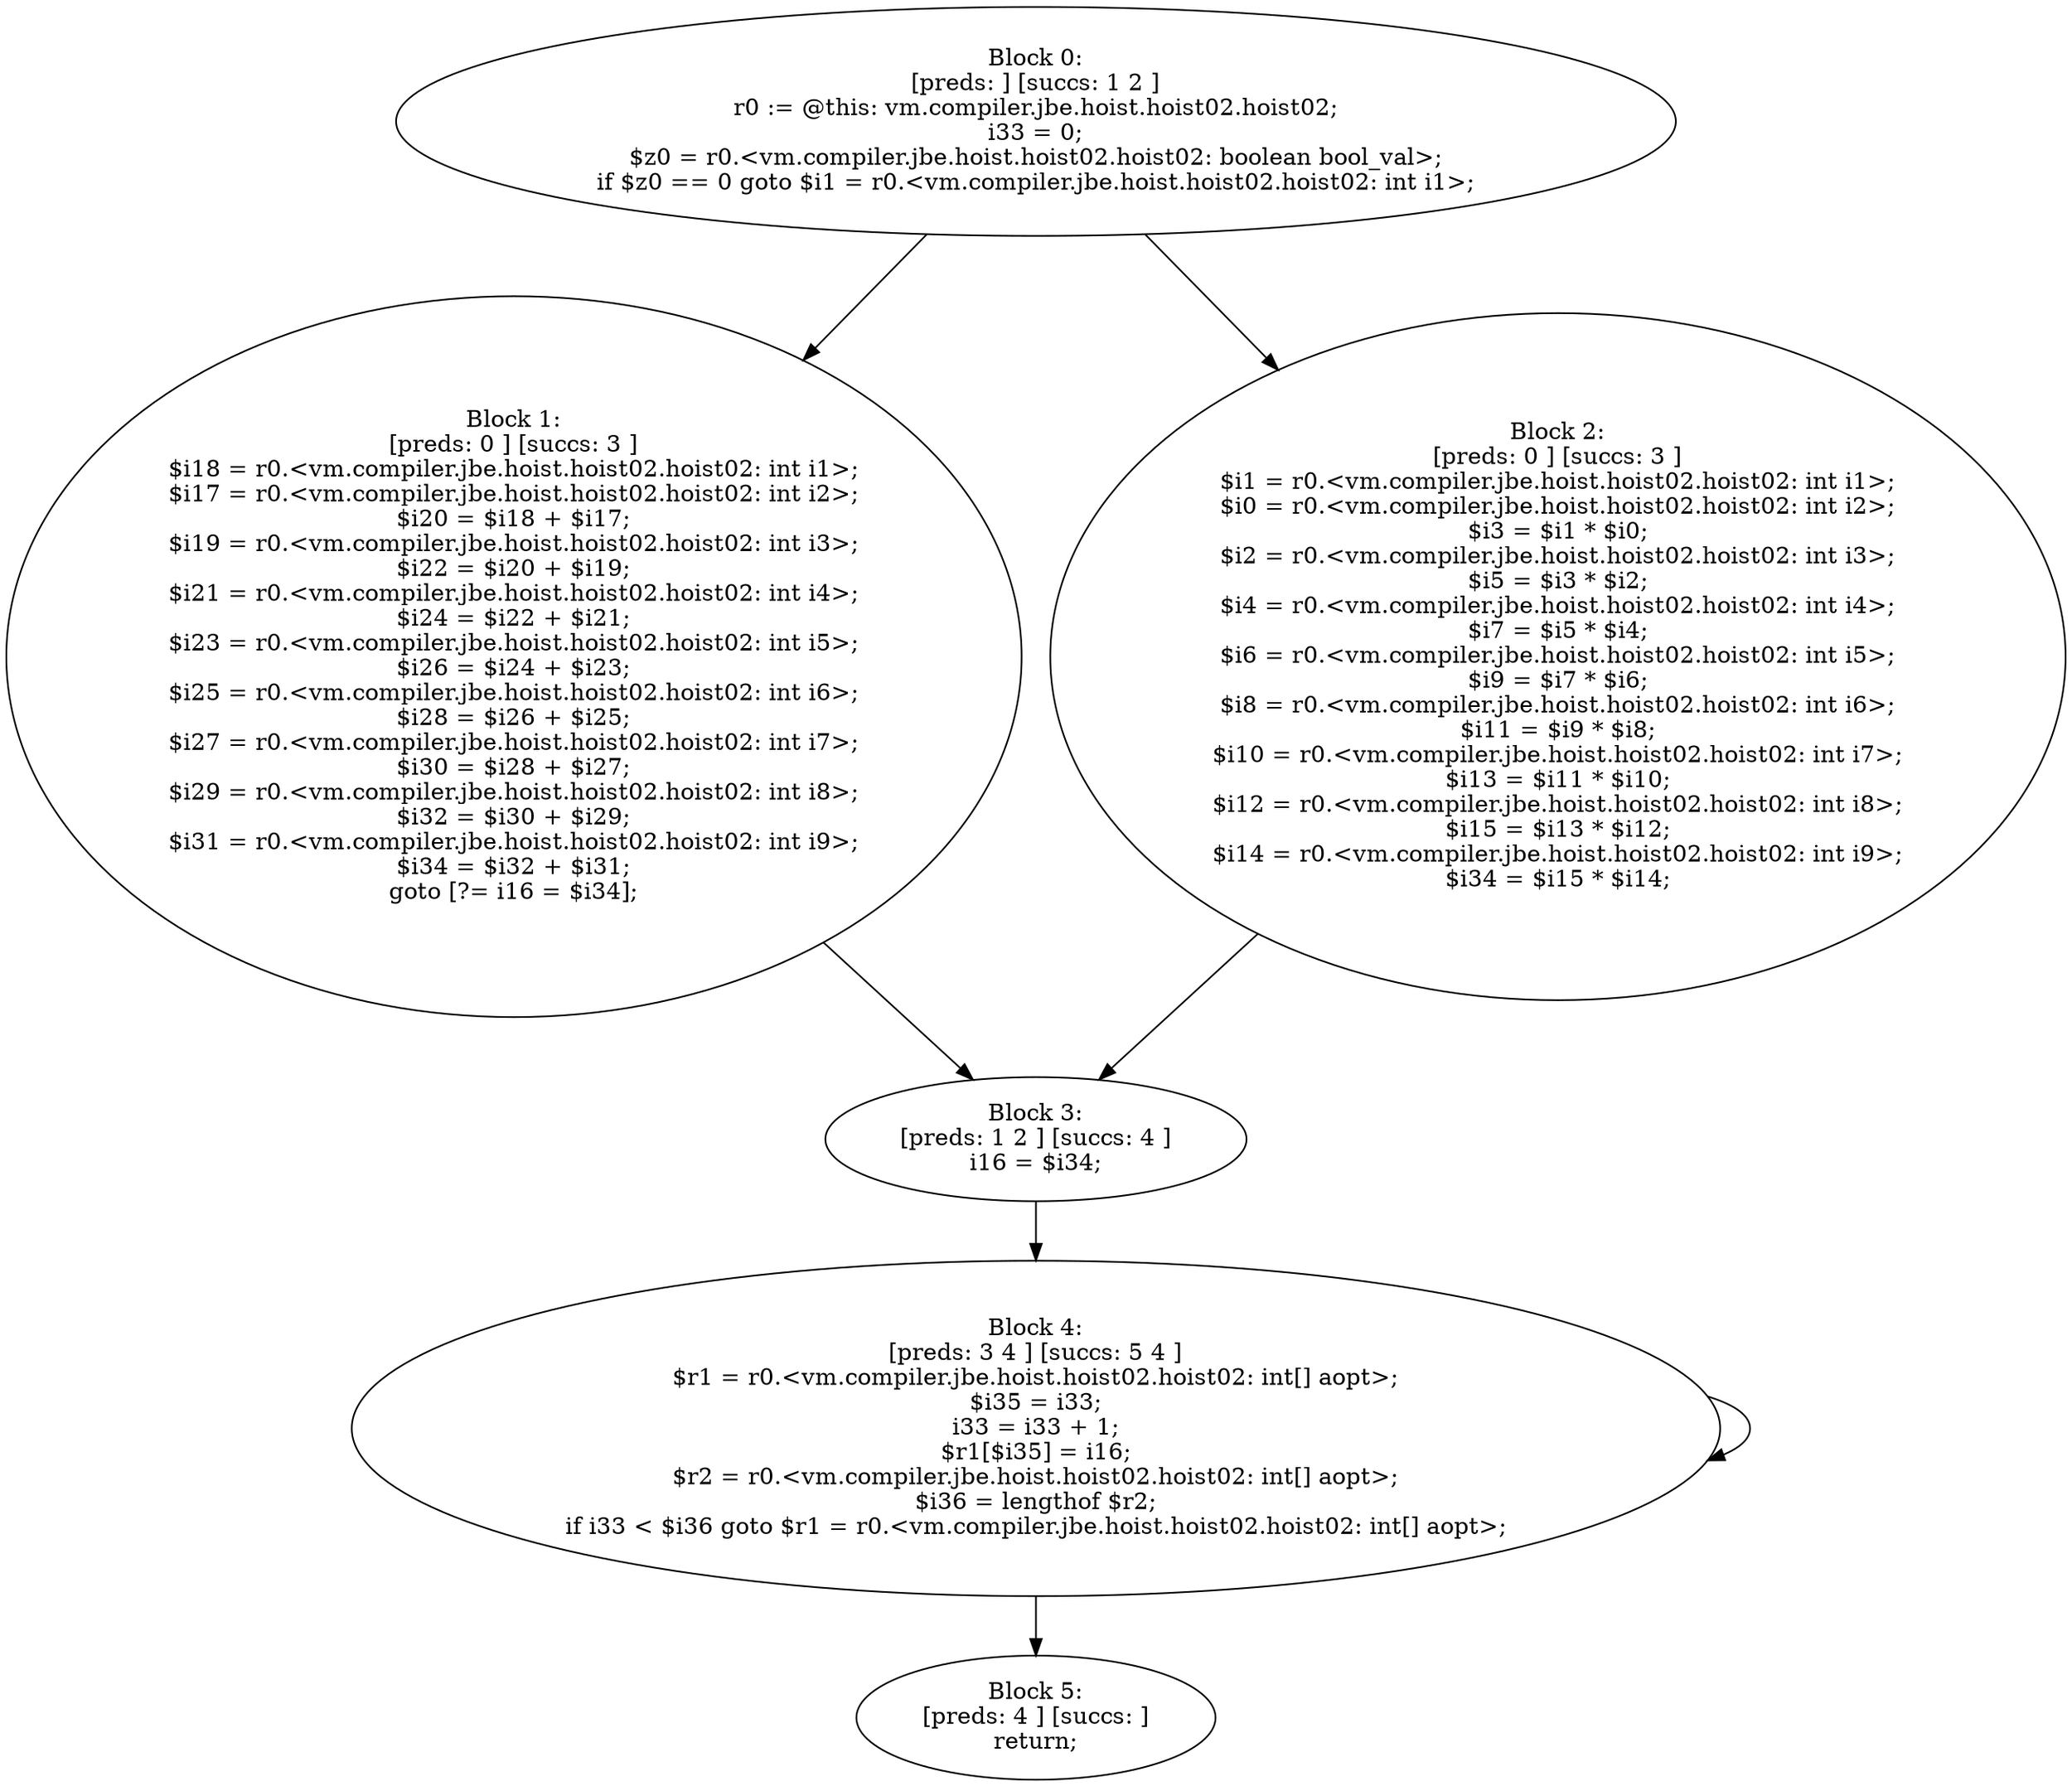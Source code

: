 digraph "unitGraph" {
    "Block 0:
[preds: ] [succs: 1 2 ]
r0 := @this: vm.compiler.jbe.hoist.hoist02.hoist02;
i33 = 0;
$z0 = r0.<vm.compiler.jbe.hoist.hoist02.hoist02: boolean bool_val>;
if $z0 == 0 goto $i1 = r0.<vm.compiler.jbe.hoist.hoist02.hoist02: int i1>;
"
    "Block 1:
[preds: 0 ] [succs: 3 ]
$i18 = r0.<vm.compiler.jbe.hoist.hoist02.hoist02: int i1>;
$i17 = r0.<vm.compiler.jbe.hoist.hoist02.hoist02: int i2>;
$i20 = $i18 + $i17;
$i19 = r0.<vm.compiler.jbe.hoist.hoist02.hoist02: int i3>;
$i22 = $i20 + $i19;
$i21 = r0.<vm.compiler.jbe.hoist.hoist02.hoist02: int i4>;
$i24 = $i22 + $i21;
$i23 = r0.<vm.compiler.jbe.hoist.hoist02.hoist02: int i5>;
$i26 = $i24 + $i23;
$i25 = r0.<vm.compiler.jbe.hoist.hoist02.hoist02: int i6>;
$i28 = $i26 + $i25;
$i27 = r0.<vm.compiler.jbe.hoist.hoist02.hoist02: int i7>;
$i30 = $i28 + $i27;
$i29 = r0.<vm.compiler.jbe.hoist.hoist02.hoist02: int i8>;
$i32 = $i30 + $i29;
$i31 = r0.<vm.compiler.jbe.hoist.hoist02.hoist02: int i9>;
$i34 = $i32 + $i31;
goto [?= i16 = $i34];
"
    "Block 2:
[preds: 0 ] [succs: 3 ]
$i1 = r0.<vm.compiler.jbe.hoist.hoist02.hoist02: int i1>;
$i0 = r0.<vm.compiler.jbe.hoist.hoist02.hoist02: int i2>;
$i3 = $i1 * $i0;
$i2 = r0.<vm.compiler.jbe.hoist.hoist02.hoist02: int i3>;
$i5 = $i3 * $i2;
$i4 = r0.<vm.compiler.jbe.hoist.hoist02.hoist02: int i4>;
$i7 = $i5 * $i4;
$i6 = r0.<vm.compiler.jbe.hoist.hoist02.hoist02: int i5>;
$i9 = $i7 * $i6;
$i8 = r0.<vm.compiler.jbe.hoist.hoist02.hoist02: int i6>;
$i11 = $i9 * $i8;
$i10 = r0.<vm.compiler.jbe.hoist.hoist02.hoist02: int i7>;
$i13 = $i11 * $i10;
$i12 = r0.<vm.compiler.jbe.hoist.hoist02.hoist02: int i8>;
$i15 = $i13 * $i12;
$i14 = r0.<vm.compiler.jbe.hoist.hoist02.hoist02: int i9>;
$i34 = $i15 * $i14;
"
    "Block 3:
[preds: 1 2 ] [succs: 4 ]
i16 = $i34;
"
    "Block 4:
[preds: 3 4 ] [succs: 5 4 ]
$r1 = r0.<vm.compiler.jbe.hoist.hoist02.hoist02: int[] aopt>;
$i35 = i33;
i33 = i33 + 1;
$r1[$i35] = i16;
$r2 = r0.<vm.compiler.jbe.hoist.hoist02.hoist02: int[] aopt>;
$i36 = lengthof $r2;
if i33 < $i36 goto $r1 = r0.<vm.compiler.jbe.hoist.hoist02.hoist02: int[] aopt>;
"
    "Block 5:
[preds: 4 ] [succs: ]
return;
"
    "Block 0:
[preds: ] [succs: 1 2 ]
r0 := @this: vm.compiler.jbe.hoist.hoist02.hoist02;
i33 = 0;
$z0 = r0.<vm.compiler.jbe.hoist.hoist02.hoist02: boolean bool_val>;
if $z0 == 0 goto $i1 = r0.<vm.compiler.jbe.hoist.hoist02.hoist02: int i1>;
"->"Block 1:
[preds: 0 ] [succs: 3 ]
$i18 = r0.<vm.compiler.jbe.hoist.hoist02.hoist02: int i1>;
$i17 = r0.<vm.compiler.jbe.hoist.hoist02.hoist02: int i2>;
$i20 = $i18 + $i17;
$i19 = r0.<vm.compiler.jbe.hoist.hoist02.hoist02: int i3>;
$i22 = $i20 + $i19;
$i21 = r0.<vm.compiler.jbe.hoist.hoist02.hoist02: int i4>;
$i24 = $i22 + $i21;
$i23 = r0.<vm.compiler.jbe.hoist.hoist02.hoist02: int i5>;
$i26 = $i24 + $i23;
$i25 = r0.<vm.compiler.jbe.hoist.hoist02.hoist02: int i6>;
$i28 = $i26 + $i25;
$i27 = r0.<vm.compiler.jbe.hoist.hoist02.hoist02: int i7>;
$i30 = $i28 + $i27;
$i29 = r0.<vm.compiler.jbe.hoist.hoist02.hoist02: int i8>;
$i32 = $i30 + $i29;
$i31 = r0.<vm.compiler.jbe.hoist.hoist02.hoist02: int i9>;
$i34 = $i32 + $i31;
goto [?= i16 = $i34];
";
    "Block 0:
[preds: ] [succs: 1 2 ]
r0 := @this: vm.compiler.jbe.hoist.hoist02.hoist02;
i33 = 0;
$z0 = r0.<vm.compiler.jbe.hoist.hoist02.hoist02: boolean bool_val>;
if $z0 == 0 goto $i1 = r0.<vm.compiler.jbe.hoist.hoist02.hoist02: int i1>;
"->"Block 2:
[preds: 0 ] [succs: 3 ]
$i1 = r0.<vm.compiler.jbe.hoist.hoist02.hoist02: int i1>;
$i0 = r0.<vm.compiler.jbe.hoist.hoist02.hoist02: int i2>;
$i3 = $i1 * $i0;
$i2 = r0.<vm.compiler.jbe.hoist.hoist02.hoist02: int i3>;
$i5 = $i3 * $i2;
$i4 = r0.<vm.compiler.jbe.hoist.hoist02.hoist02: int i4>;
$i7 = $i5 * $i4;
$i6 = r0.<vm.compiler.jbe.hoist.hoist02.hoist02: int i5>;
$i9 = $i7 * $i6;
$i8 = r0.<vm.compiler.jbe.hoist.hoist02.hoist02: int i6>;
$i11 = $i9 * $i8;
$i10 = r0.<vm.compiler.jbe.hoist.hoist02.hoist02: int i7>;
$i13 = $i11 * $i10;
$i12 = r0.<vm.compiler.jbe.hoist.hoist02.hoist02: int i8>;
$i15 = $i13 * $i12;
$i14 = r0.<vm.compiler.jbe.hoist.hoist02.hoist02: int i9>;
$i34 = $i15 * $i14;
";
    "Block 1:
[preds: 0 ] [succs: 3 ]
$i18 = r0.<vm.compiler.jbe.hoist.hoist02.hoist02: int i1>;
$i17 = r0.<vm.compiler.jbe.hoist.hoist02.hoist02: int i2>;
$i20 = $i18 + $i17;
$i19 = r0.<vm.compiler.jbe.hoist.hoist02.hoist02: int i3>;
$i22 = $i20 + $i19;
$i21 = r0.<vm.compiler.jbe.hoist.hoist02.hoist02: int i4>;
$i24 = $i22 + $i21;
$i23 = r0.<vm.compiler.jbe.hoist.hoist02.hoist02: int i5>;
$i26 = $i24 + $i23;
$i25 = r0.<vm.compiler.jbe.hoist.hoist02.hoist02: int i6>;
$i28 = $i26 + $i25;
$i27 = r0.<vm.compiler.jbe.hoist.hoist02.hoist02: int i7>;
$i30 = $i28 + $i27;
$i29 = r0.<vm.compiler.jbe.hoist.hoist02.hoist02: int i8>;
$i32 = $i30 + $i29;
$i31 = r0.<vm.compiler.jbe.hoist.hoist02.hoist02: int i9>;
$i34 = $i32 + $i31;
goto [?= i16 = $i34];
"->"Block 3:
[preds: 1 2 ] [succs: 4 ]
i16 = $i34;
";
    "Block 2:
[preds: 0 ] [succs: 3 ]
$i1 = r0.<vm.compiler.jbe.hoist.hoist02.hoist02: int i1>;
$i0 = r0.<vm.compiler.jbe.hoist.hoist02.hoist02: int i2>;
$i3 = $i1 * $i0;
$i2 = r0.<vm.compiler.jbe.hoist.hoist02.hoist02: int i3>;
$i5 = $i3 * $i2;
$i4 = r0.<vm.compiler.jbe.hoist.hoist02.hoist02: int i4>;
$i7 = $i5 * $i4;
$i6 = r0.<vm.compiler.jbe.hoist.hoist02.hoist02: int i5>;
$i9 = $i7 * $i6;
$i8 = r0.<vm.compiler.jbe.hoist.hoist02.hoist02: int i6>;
$i11 = $i9 * $i8;
$i10 = r0.<vm.compiler.jbe.hoist.hoist02.hoist02: int i7>;
$i13 = $i11 * $i10;
$i12 = r0.<vm.compiler.jbe.hoist.hoist02.hoist02: int i8>;
$i15 = $i13 * $i12;
$i14 = r0.<vm.compiler.jbe.hoist.hoist02.hoist02: int i9>;
$i34 = $i15 * $i14;
"->"Block 3:
[preds: 1 2 ] [succs: 4 ]
i16 = $i34;
";
    "Block 3:
[preds: 1 2 ] [succs: 4 ]
i16 = $i34;
"->"Block 4:
[preds: 3 4 ] [succs: 5 4 ]
$r1 = r0.<vm.compiler.jbe.hoist.hoist02.hoist02: int[] aopt>;
$i35 = i33;
i33 = i33 + 1;
$r1[$i35] = i16;
$r2 = r0.<vm.compiler.jbe.hoist.hoist02.hoist02: int[] aopt>;
$i36 = lengthof $r2;
if i33 < $i36 goto $r1 = r0.<vm.compiler.jbe.hoist.hoist02.hoist02: int[] aopt>;
";
    "Block 4:
[preds: 3 4 ] [succs: 5 4 ]
$r1 = r0.<vm.compiler.jbe.hoist.hoist02.hoist02: int[] aopt>;
$i35 = i33;
i33 = i33 + 1;
$r1[$i35] = i16;
$r2 = r0.<vm.compiler.jbe.hoist.hoist02.hoist02: int[] aopt>;
$i36 = lengthof $r2;
if i33 < $i36 goto $r1 = r0.<vm.compiler.jbe.hoist.hoist02.hoist02: int[] aopt>;
"->"Block 5:
[preds: 4 ] [succs: ]
return;
";
    "Block 4:
[preds: 3 4 ] [succs: 5 4 ]
$r1 = r0.<vm.compiler.jbe.hoist.hoist02.hoist02: int[] aopt>;
$i35 = i33;
i33 = i33 + 1;
$r1[$i35] = i16;
$r2 = r0.<vm.compiler.jbe.hoist.hoist02.hoist02: int[] aopt>;
$i36 = lengthof $r2;
if i33 < $i36 goto $r1 = r0.<vm.compiler.jbe.hoist.hoist02.hoist02: int[] aopt>;
"->"Block 4:
[preds: 3 4 ] [succs: 5 4 ]
$r1 = r0.<vm.compiler.jbe.hoist.hoist02.hoist02: int[] aopt>;
$i35 = i33;
i33 = i33 + 1;
$r1[$i35] = i16;
$r2 = r0.<vm.compiler.jbe.hoist.hoist02.hoist02: int[] aopt>;
$i36 = lengthof $r2;
if i33 < $i36 goto $r1 = r0.<vm.compiler.jbe.hoist.hoist02.hoist02: int[] aopt>;
";
}
